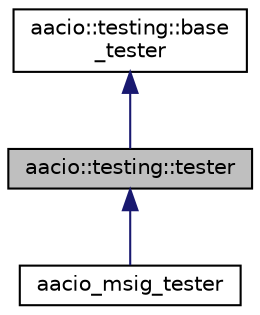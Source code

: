 digraph "aacio::testing::tester"
{
  edge [fontname="Helvetica",fontsize="10",labelfontname="Helvetica",labelfontsize="10"];
  node [fontname="Helvetica",fontsize="10",shape=record];
  Node0 [label="aacio::testing::tester",height=0.2,width=0.4,color="black", fillcolor="grey75", style="filled", fontcolor="black"];
  Node1 -> Node0 [dir="back",color="midnightblue",fontsize="10",style="solid"];
  Node1 [label="aacio::testing::base\l_tester",height=0.2,width=0.4,color="black", fillcolor="white", style="filled",URL="$classaacio_1_1testing_1_1base__tester.html"];
  Node0 -> Node2 [dir="back",color="midnightblue",fontsize="10",style="solid"];
  Node2 [label="aacio_msig_tester",height=0.2,width=0.4,color="black", fillcolor="white", style="filled",URL="$classaacio__msig__tester.html"];
}
